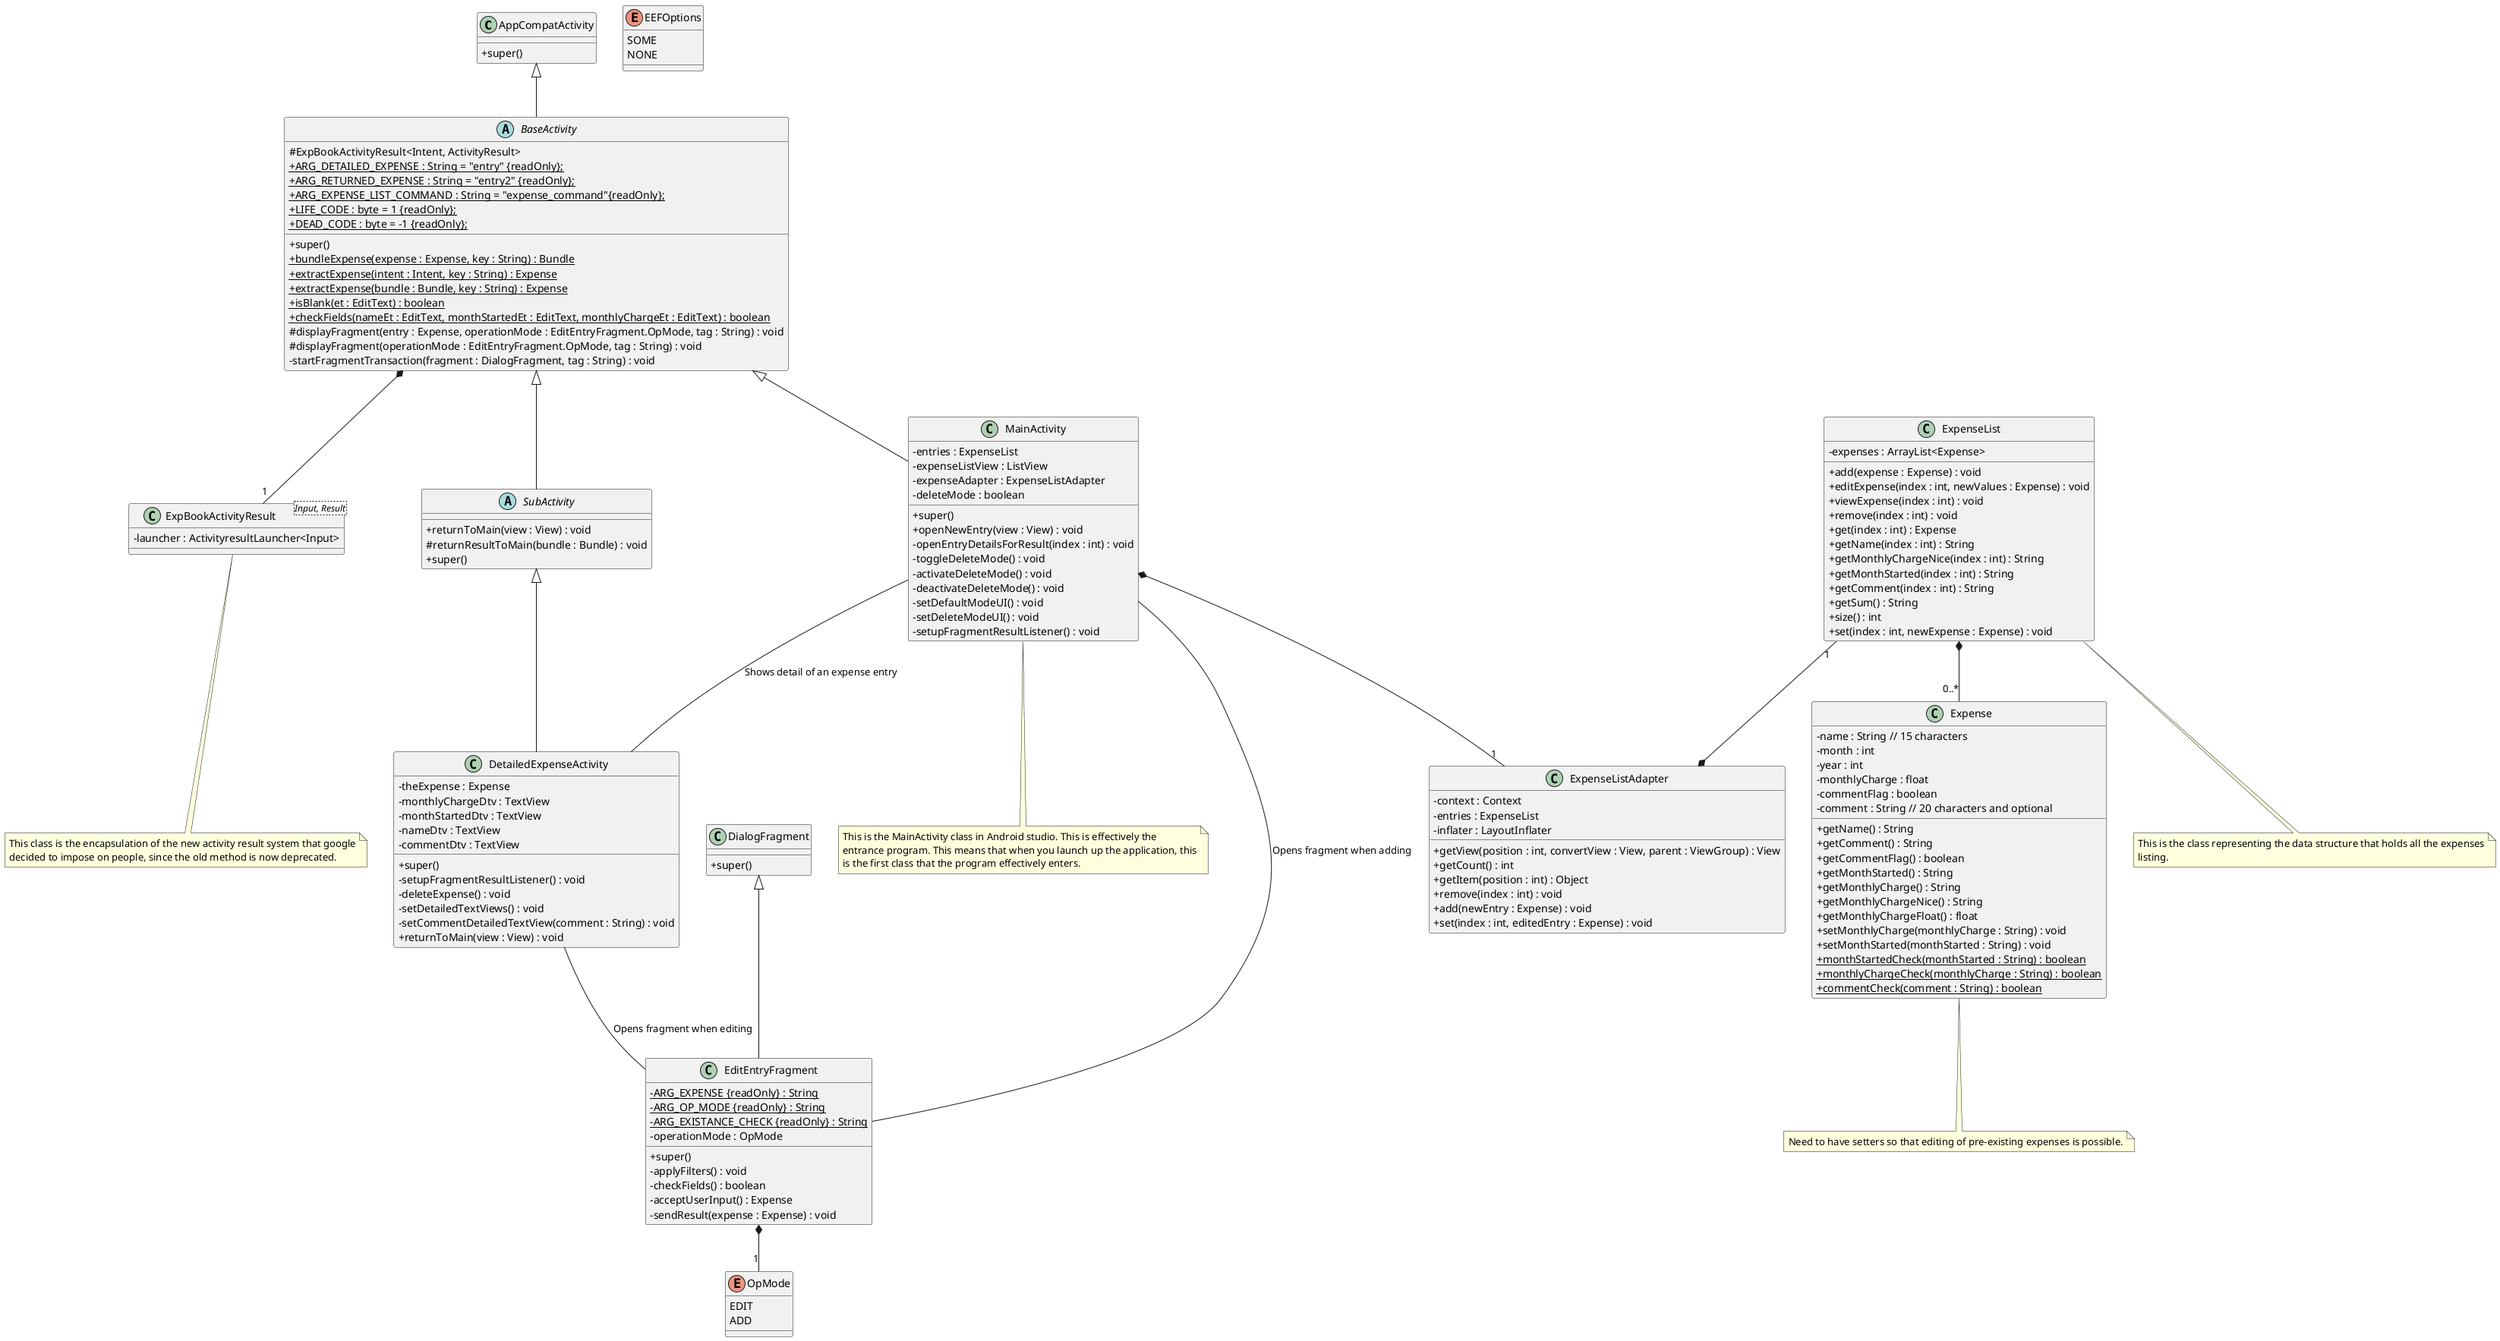 @startuml
  skinparam classAttributeIconSize 0

class AppCompatActivity {
  +super()
}

abstract class BaseActivity {
  #ExpBookActivityResult<Intent, ActivityResult>
  {static}+ ARG_DETAILED_EXPENSE : String = "entry" {readOnly};
  {static}+ ARG_RETURNED_EXPENSE : String = "entry2" {readOnly};
  {static}+ ARG_EXPENSE_LIST_COMMAND : String = "expense_command"{readOnly};
  {static}+ LIFE_CODE : byte = 1 {readOnly};
  {static}+ DEAD_CODE : byte = -1 {readOnly};

  +super()
  {static}+ bundleExpense(expense : Expense, key : String) : Bundle
  {static}+ extractExpense(intent : Intent, key : String) : Expense
  {static}+ extractExpense(bundle : Bundle, key : String) : Expense
  {static}+ isBlank(et : EditText) : boolean
  {static}+ checkFields(nameEt : EditText, monthStartedEt : EditText, monthlyChargeEt : EditText) : boolean
  #displayFragment(entry : Expense, operationMode : EditEntryFragment.OpMode, tag : String) : void
  #displayFragment(operationMode : EditEntryFragment.OpMode, tag : String) : void
  -startFragmentTransaction(fragment : DialogFragment, tag : String) : void
}

class DialogFragment {
  +super()
}

class ExpBookActivityResult<Input, Result> {
  -launcher : ActivityresultLauncher<Input>
}

abstract class SubActivity {
  +returnToMain(view : View) : void
  #returnResultToMain(bundle : Bundle) : void
  +super()
}

class ExpenseListAdapter{
  - context : Context
  - entries : ExpenseList
  - inflater : LayoutInflater
  + getView(position : int, convertView : View, parent : ViewGroup) : View
  + getCount() : int
  + getItem(position : int) : Object
  + remove(index : int) : void
  + add(newEntry : Expense) : void
  + set(index : int, editedEntry : Expense) : void
}

class MainActivity {
  - entries : ExpenseList
  - expenseListView : ListView
  - expenseAdapter : ExpenseListAdapter
  - deleteMode : boolean
  + super()
  + openNewEntry(view : View) : void
  - openEntryDetailsForResult(index : int) : void
  - toggleDeleteMode() : void
  - activateDeleteMode() : void
  - deactivateDeleteMode() : void
  - setDefaultModeUI() : void
  - setDeleteModeUI() : void
  - setupFragmentResultListener() : void
}

class DetailedExpenseActivity {
  - theExpense : Expense
  - monthlyChargeDtv : TextView
  - monthStartedDtv : TextView
  - nameDtv : TextView
  - commentDtv : TextView
  + super()
  - setupFragmentResultListener() : void
  - deleteExpense() : void
  - setDetailedTextViews() : void
  - setCommentDetailedTextView(comment : String) : void
  + returnToMain(view : View) : void
}

enum OpMode {
  EDIT
  ADD
}
enum EEFOptions {
  SOME
  NONE
}

class EditEntryFragment {
  {static}- ARG_EXPENSE {readOnly} : String
  {static}- ARG_OP_MODE {readOnly} : String
  {static}- ARG_EXISTANCE_CHECK {readOnly} : String
  - operationMode : OpMode
  + super()
  - applyFilters() : void
  - checkFields() : boolean
  - acceptUserInput() : Expense
  - sendResult(expense : Expense) : void
}

class Expense {
  - name : String // 15 characters
  - month : int
  - year : int
  - monthlyCharge : float
  - commentFlag : boolean
  - comment : String // 20 characters and optional

  +getName() : String
  +getComment() : String
  +getCommentFlag() : boolean
  +getMonthStarted() : String
  +getMonthlyCharge() : String
  +getMonthlyChargeNice() : String
  +getMonthlyChargeFloat() : float
  +setMonthlyCharge(monthlyCharge : String) : void
  +setMonthStarted(monthStarted : String) : void
  {static}+monthStartedCheck(monthStarted : String) : boolean
  {static}+monthlyChargeCheck(monthlyCharge : String) : boolean
  {static}+commentCheck(comment : String) : boolean
}

class ExpenseList {
  -expenses : ArrayList<Expense>
  +add(expense : Expense) : void
  +editExpense(index : int, newValues : Expense) : void
  +viewExpense(index : int) : void
  +remove(index : int) : void
  +get(index : int) : Expense
  +getName(index : int) : String
  +getMonthlyChargeNice(index : int) : String
  +getMonthStarted(index : int) : String
  +getComment(index : int) : String
  +getSum() : String
  +size() : int
  +set(index : int, newExpense : Expense) : void
}

note bottom of ExpenseList
  This is the class representing the data structure that holds all the expenses
  listing.
end note

note bottom of ExpBookActivityResult
  This class is the encapsulation of the new activity result system that google
  decided to impose on people, since the old method is now deprecated.
end note

note bottom of Expense
  Need to have setters so that editing of pre-existing expenses is possible.
end note

note bottom of MainActivity
  This is the MainActivity class in Android studio. This is effectively the
  entrance program. This means that when you launch up the application, this
  is the first class that the program effectively enters.
end note

/' This is the classes that inherit from AppCompatActivity, which is all the
activities '/
AppCompatActivity <|-- BaseActivity

/' Now a lot of things are subclasses of BaseActivity so that we could send
objects around '/
BaseActivity <|-- MainActivity
BaseActivity <|-- SubActivity

/' BaseActivity Components '/
BaseActivity *-- "1" ExpBookActivityResult

/' The classes that extends SubActivity '/
SubActivity <|-- DetailedExpenseActivity

/' The class that inherits from Fragment '/
DialogFragment <|-- EditEntryFragment

EditEntryFragment *-- "1" OpMode

/' This is the relationship for the MainActivity '/
MainActivity *-- "1" ExpenseListAdapter

/' For relationships between the activities '/
MainActivity -- DetailedExpenseActivity : "Shows detail of an expense entry"
DetailedExpenseActivity -- EditEntryFragment : "Opens fragment when editing"
MainActivity -- EditEntryFragment : "Opens fragment when adding"

ExpenseList *-- "0..*" Expense
ExpenseList "1" --* ExpenseListAdapter

@enduml
